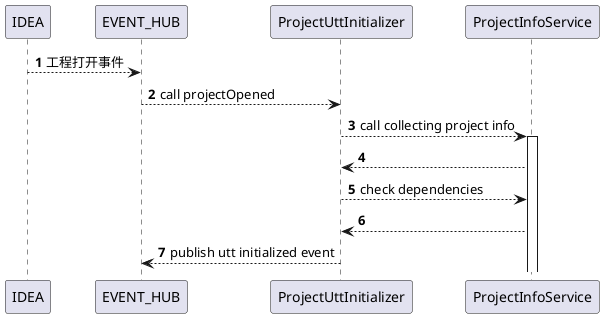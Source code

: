 @startuml
'https://plantuml.com/sequence-diagram

autonumber

IDEA --> EVENT_HUB : 工程打开事件
EVENT_HUB --> ProjectUttInitializer : call projectOpened
ProjectUttInitializer --> ProjectInfoService : call collecting project info
activate ProjectInfoService
ProjectInfoService --> ProjectUttInitializer

ProjectUttInitializer --> ProjectInfoService : check dependencies
ProjectInfoService --> ProjectUttInitializer

ProjectUttInitializer --> EVENT_HUB : publish utt initialized event

@enduml